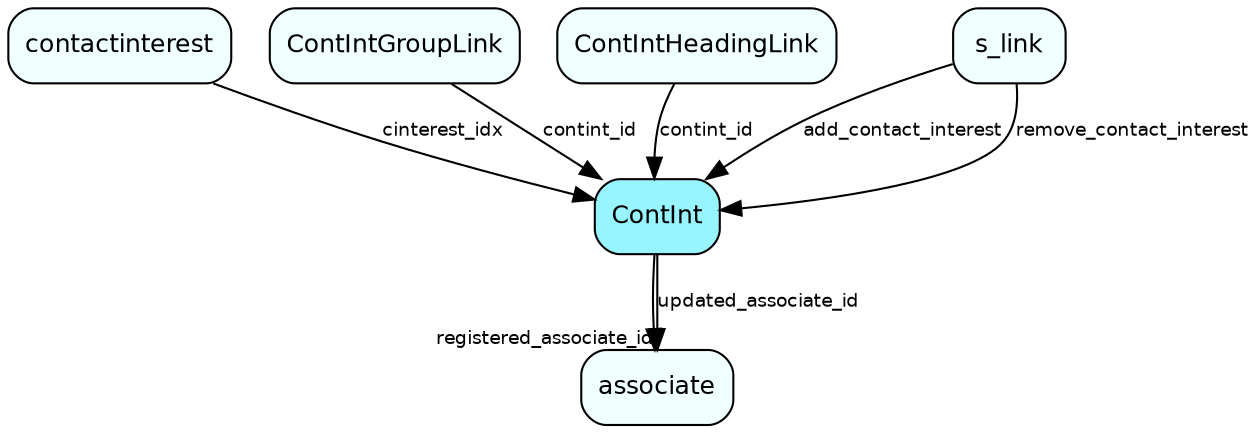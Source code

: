 digraph ContInt  {
node [shape = box style="rounded, filled" fontname = "Helvetica" fontsize = "12" ]
edge [fontname = "Helvetica" fontsize = "9"]

ContInt[fillcolor = "cadetblue1"]
associate[fillcolor = "azure1"]
contactinterest[fillcolor = "azure1"]
ContIntGroupLink[fillcolor = "azure1"]
ContIntHeadingLink[fillcolor = "azure1"]
s_link[fillcolor = "azure1"]
ContInt -> associate [headlabel = "registered_associate_id"]
ContInt -> associate [label = "updated_associate_id"]
contactinterest -> ContInt [label = "cinterest_idx"]
ContIntGroupLink -> ContInt [label = "contint_id"]
ContIntHeadingLink -> ContInt [label = "contint_id"]
s_link -> ContInt [label = "add_contact_interest"]
s_link -> ContInt [label = "remove_contact_interest"]
}
